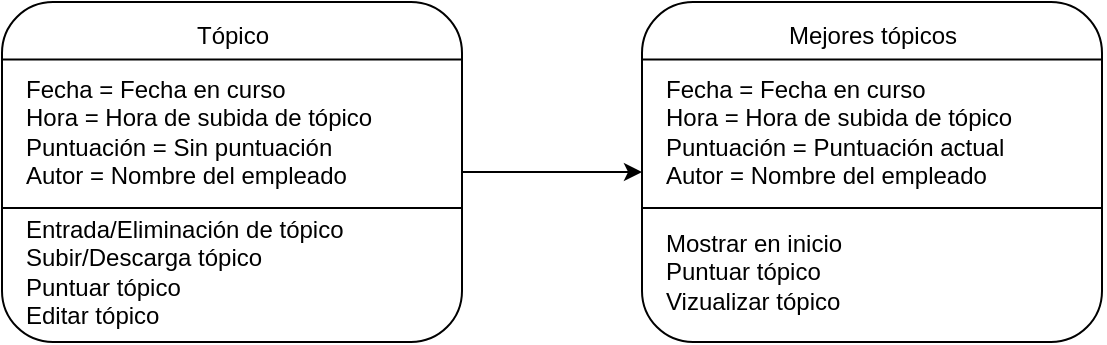 <mxfile>
    <diagram id="G-4kxi2uNr8FxjTYuMPM" name="Page-1">
        <mxGraphModel dx="508" dy="297" grid="1" gridSize="10" guides="1" tooltips="1" connect="1" arrows="1" fold="1" page="1" pageScale="1" pageWidth="827" pageHeight="1169" math="0" shadow="0">
            <root>
                <mxCell id="0"/>
                <mxCell id="1" parent="0"/>
                <mxCell id="2" value="" style="rounded=1;whiteSpace=wrap;html=1;" parent="1" vertex="1">
                    <mxGeometry x="110" y="150" width="230" height="170" as="geometry"/>
                </mxCell>
                <mxCell id="4" value="" style="endArrow=none;html=1;exitX=0.001;exitY=0.169;exitDx=0;exitDy=0;entryX=0.999;entryY=0.169;entryDx=0;entryDy=0;entryPerimeter=0;exitPerimeter=0;" parent="1" source="2" target="2" edge="1">
                    <mxGeometry width="50" height="50" relative="1" as="geometry">
                        <mxPoint x="140" y="260" as="sourcePoint"/>
                        <mxPoint x="190" y="210" as="targetPoint"/>
                    </mxGeometry>
                </mxCell>
                <mxCell id="6" value="Tópico" style="text;html=1;strokeColor=none;fillColor=none;align=center;verticalAlign=middle;whiteSpace=wrap;rounded=0;" parent="1" vertex="1">
                    <mxGeometry x="177.5" y="157" width="95" height="20" as="geometry"/>
                </mxCell>
                <mxCell id="7" value="Fecha = Fecha en curso&lt;br&gt;Hora = Hora de subida de tópico&lt;br&gt;Puntuación = Sin puntuación&lt;br&gt;Autor = Nombre del empleado" style="text;html=1;strokeColor=none;fillColor=none;align=left;verticalAlign=middle;whiteSpace=wrap;rounded=0;" parent="1" vertex="1">
                    <mxGeometry x="120" y="190" width="210" height="50" as="geometry"/>
                </mxCell>
                <mxCell id="8" value="" style="endArrow=none;html=1;exitX=0;exitY=0.5;exitDx=0;exitDy=0;entryX=1;entryY=0.5;entryDx=0;entryDy=0;" parent="1" edge="1">
                    <mxGeometry width="50" height="50" relative="1" as="geometry">
                        <mxPoint x="110.0" y="253" as="sourcePoint"/>
                        <mxPoint x="340" y="253" as="targetPoint"/>
                    </mxGeometry>
                </mxCell>
                <mxCell id="9" value="Entrada/Eliminación de tópico&lt;br&gt;Subir/Descarga tópico&amp;nbsp;&lt;br&gt;Puntuar tópico&lt;br&gt;Editar tópico" style="text;html=1;strokeColor=none;fillColor=none;align=left;verticalAlign=middle;whiteSpace=wrap;rounded=0;" parent="1" vertex="1">
                    <mxGeometry x="120" y="250" width="210" height="70" as="geometry"/>
                </mxCell>
                <mxCell id="10" value="" style="rounded=1;whiteSpace=wrap;html=1;" vertex="1" parent="1">
                    <mxGeometry x="430" y="150" width="230" height="170" as="geometry"/>
                </mxCell>
                <mxCell id="11" value="" style="endArrow=none;html=1;exitX=0.001;exitY=0.169;exitDx=0;exitDy=0;entryX=0.999;entryY=0.169;entryDx=0;entryDy=0;entryPerimeter=0;exitPerimeter=0;" edge="1" parent="1" source="10" target="10">
                    <mxGeometry width="50" height="50" relative="1" as="geometry">
                        <mxPoint x="460" y="260" as="sourcePoint"/>
                        <mxPoint x="510" y="210" as="targetPoint"/>
                    </mxGeometry>
                </mxCell>
                <mxCell id="12" value="Mejores tópicos" style="text;html=1;strokeColor=none;fillColor=none;align=center;verticalAlign=middle;whiteSpace=wrap;rounded=0;" vertex="1" parent="1">
                    <mxGeometry x="497.5" y="157" width="95" height="20" as="geometry"/>
                </mxCell>
                <mxCell id="13" value="Fecha = Fecha en curso&lt;br&gt;Hora = Hora de subida de tópico&lt;br&gt;Puntuación = Puntuación actual&lt;br&gt;Autor = Nombre del empleado" style="text;html=1;strokeColor=none;fillColor=none;align=left;verticalAlign=middle;whiteSpace=wrap;rounded=0;" vertex="1" parent="1">
                    <mxGeometry x="440" y="190" width="210" height="50" as="geometry"/>
                </mxCell>
                <mxCell id="14" value="" style="endArrow=none;html=1;exitX=0;exitY=0.5;exitDx=0;exitDy=0;entryX=1;entryY=0.5;entryDx=0;entryDy=0;" edge="1" parent="1">
                    <mxGeometry width="50" height="50" relative="1" as="geometry">
                        <mxPoint x="430.0" y="253" as="sourcePoint"/>
                        <mxPoint x="660.0" y="253" as="targetPoint"/>
                    </mxGeometry>
                </mxCell>
                <mxCell id="15" value="Mostrar en inicio&lt;br&gt;Puntuar tópico&lt;br&gt;Vizualizar tópico" style="text;html=1;strokeColor=none;fillColor=none;align=left;verticalAlign=middle;whiteSpace=wrap;rounded=0;" vertex="1" parent="1">
                    <mxGeometry x="440" y="250" width="210" height="70" as="geometry"/>
                </mxCell>
                <mxCell id="16" value="" style="endArrow=classic;html=1;entryX=0;entryY=0.5;entryDx=0;entryDy=0;exitX=1;exitY=0.5;exitDx=0;exitDy=0;" edge="1" parent="1" source="2" target="10">
                    <mxGeometry width="50" height="50" relative="1" as="geometry">
                        <mxPoint x="350" y="260" as="sourcePoint"/>
                        <mxPoint x="400" y="210" as="targetPoint"/>
                    </mxGeometry>
                </mxCell>
            </root>
        </mxGraphModel>
    </diagram>
</mxfile>